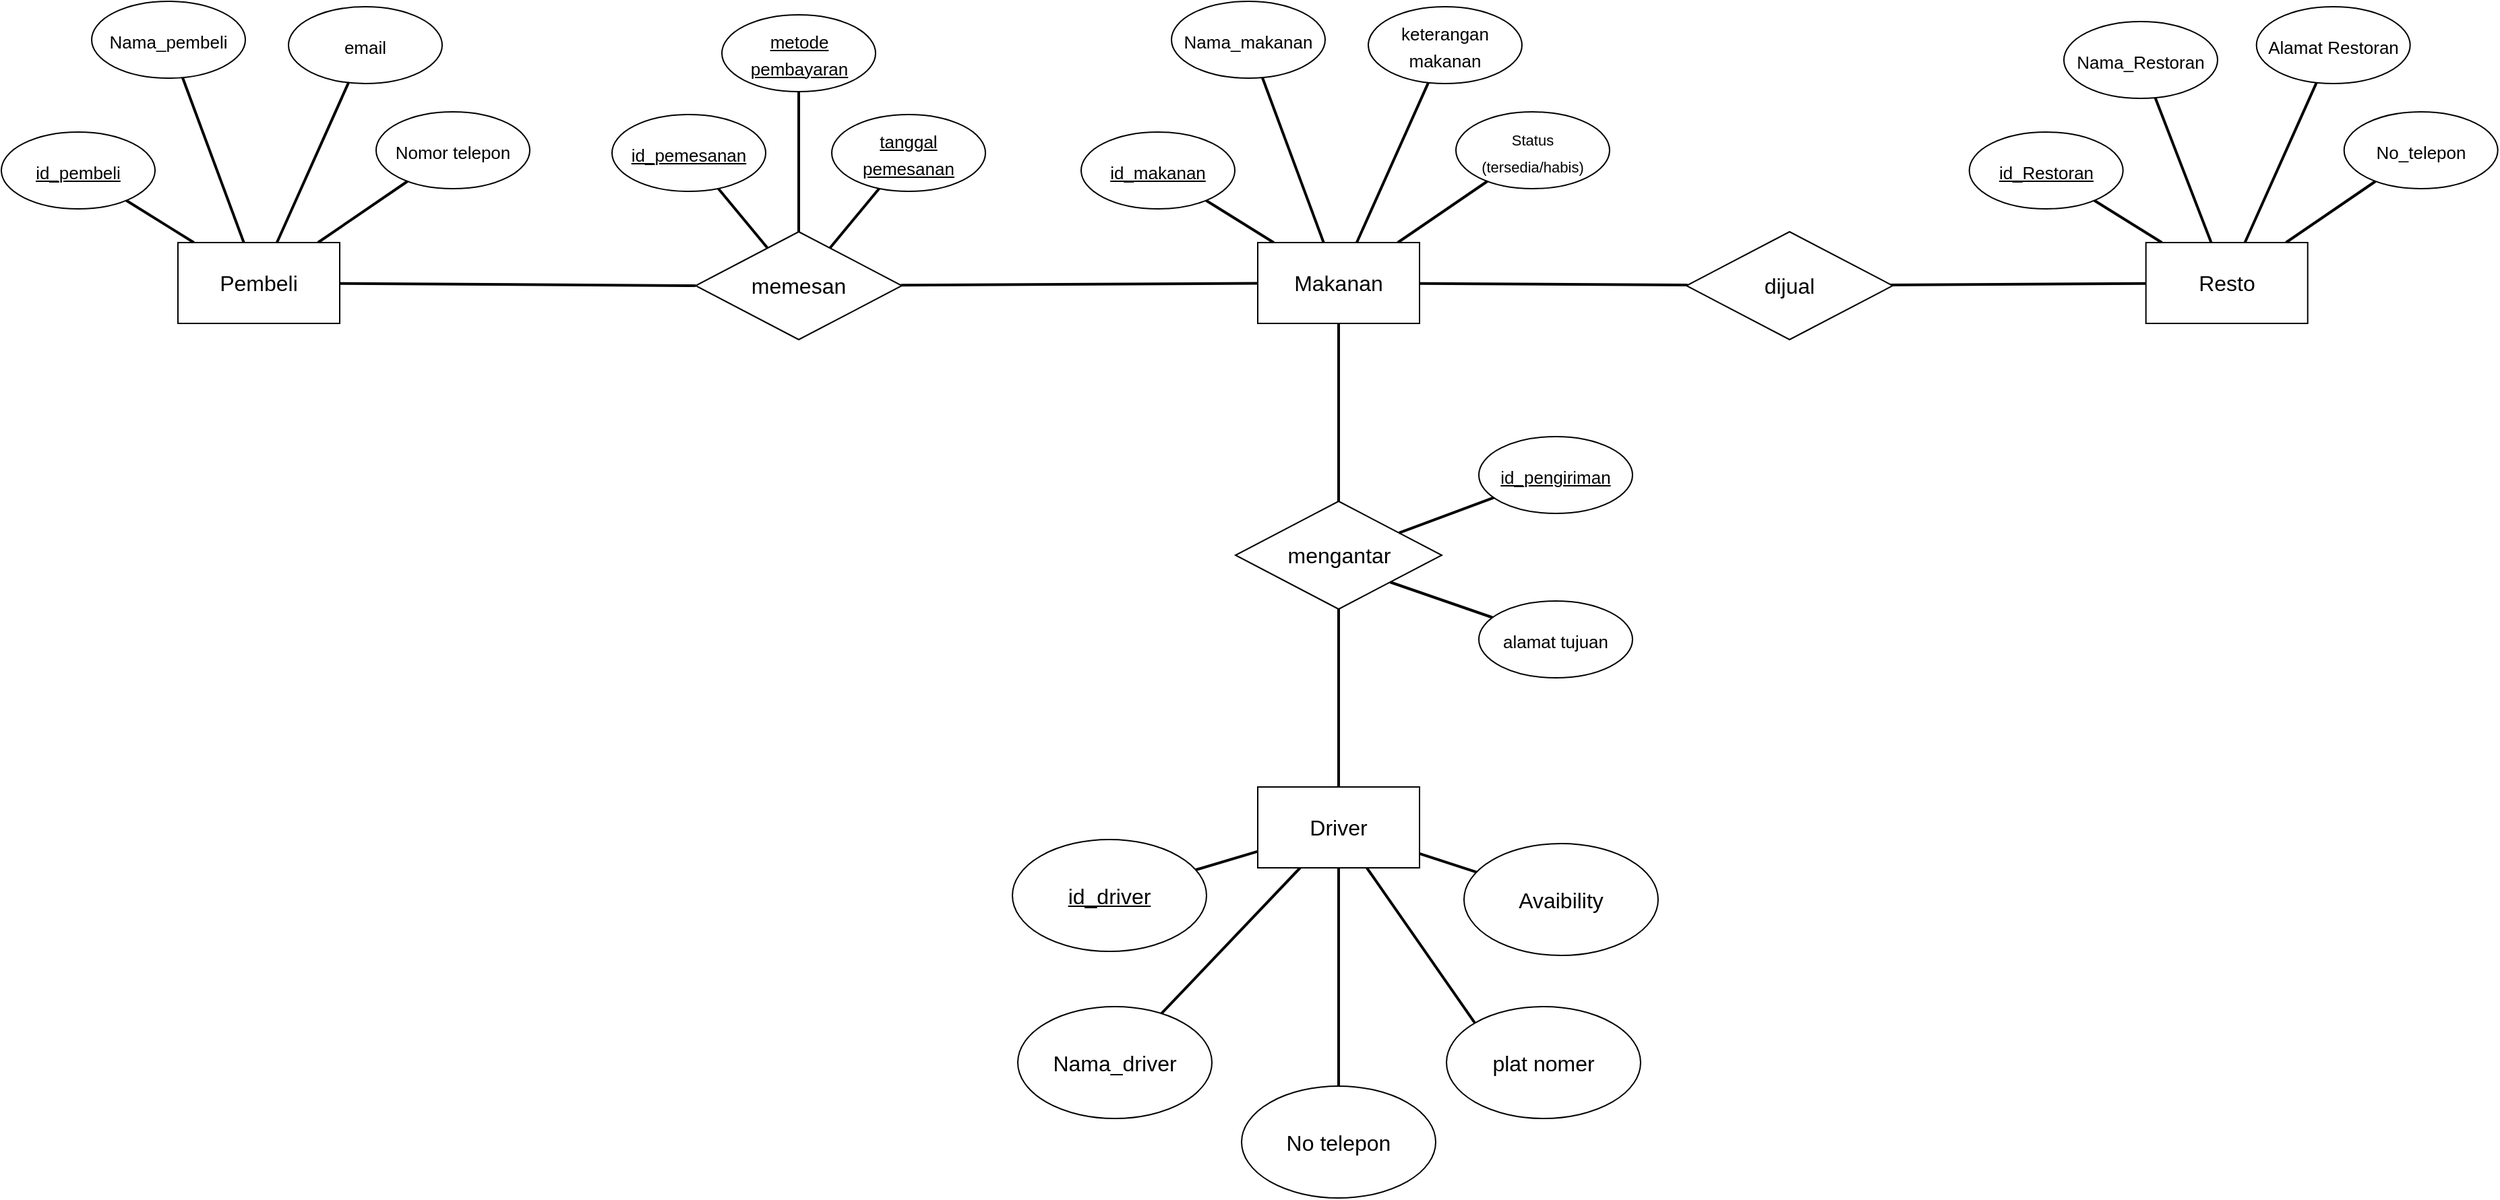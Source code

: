 <mxfile version="21.0.6" type="github">
  <diagram name="Page-1" id="kpE2Phg5UG2O1yojQXth">
    <mxGraphModel dx="2385" dy="1173" grid="0" gridSize="10" guides="1" tooltips="1" connect="1" arrows="1" fold="1" page="0" pageScale="1" pageWidth="850" pageHeight="1100" math="0" shadow="0">
      <root>
        <mxCell id="0" />
        <mxCell id="1" parent="0" />
        <mxCell id="WbsWjwDJcjXZ_kDhLRrN-7" style="edgeStyle=none;curved=1;rounded=0;orthogonalLoop=1;jettySize=auto;html=1;fontSize=12;endArrow=none;endFill=0;strokeWidth=2;" edge="1" parent="1" source="WbsWjwDJcjXZ_kDhLRrN-2" target="WbsWjwDJcjXZ_kDhLRrN-4">
          <mxGeometry relative="1" as="geometry" />
        </mxCell>
        <mxCell id="WbsWjwDJcjXZ_kDhLRrN-8" style="edgeStyle=none;curved=1;rounded=0;orthogonalLoop=1;jettySize=auto;html=1;fontSize=12;startSize=8;endSize=8;strokeWidth=2;endArrow=none;endFill=0;" edge="1" parent="1" source="WbsWjwDJcjXZ_kDhLRrN-2" target="WbsWjwDJcjXZ_kDhLRrN-3">
          <mxGeometry relative="1" as="geometry" />
        </mxCell>
        <mxCell id="WbsWjwDJcjXZ_kDhLRrN-9" style="edgeStyle=none;curved=1;rounded=0;orthogonalLoop=1;jettySize=auto;html=1;fontSize=12;startSize=8;endSize=8;endArrow=none;endFill=0;strokeWidth=2;" edge="1" parent="1" source="WbsWjwDJcjXZ_kDhLRrN-2" target="WbsWjwDJcjXZ_kDhLRrN-6">
          <mxGeometry relative="1" as="geometry" />
        </mxCell>
        <mxCell id="WbsWjwDJcjXZ_kDhLRrN-12" style="edgeStyle=none;curved=1;rounded=0;orthogonalLoop=1;jettySize=auto;html=1;fontSize=12;startSize=8;endSize=8;strokeWidth=2;endArrow=none;endFill=0;" edge="1" parent="1" source="WbsWjwDJcjXZ_kDhLRrN-2" target="WbsWjwDJcjXZ_kDhLRrN-5">
          <mxGeometry relative="1" as="geometry" />
        </mxCell>
        <mxCell id="WbsWjwDJcjXZ_kDhLRrN-54" style="edgeStyle=none;curved=1;rounded=0;orthogonalLoop=1;jettySize=auto;html=1;entryX=0;entryY=0.5;entryDx=0;entryDy=0;fontSize=12;startSize=8;endSize=8;endArrow=none;endFill=0;strokeWidth=2;" edge="1" parent="1" source="WbsWjwDJcjXZ_kDhLRrN-2" target="WbsWjwDJcjXZ_kDhLRrN-24">
          <mxGeometry relative="1" as="geometry" />
        </mxCell>
        <mxCell id="WbsWjwDJcjXZ_kDhLRrN-2" value="Pembeli" style="rounded=0;whiteSpace=wrap;html=1;fontSize=16;" vertex="1" parent="1">
          <mxGeometry x="46" y="259" width="120" height="60" as="geometry" />
        </mxCell>
        <mxCell id="WbsWjwDJcjXZ_kDhLRrN-3" value="&lt;font style=&quot;font-size: 13px;&quot;&gt;Nama_pembeli&lt;/font&gt;" style="ellipse;whiteSpace=wrap;html=1;fontSize=16;" vertex="1" parent="1">
          <mxGeometry x="-18" y="80" width="114" height="57" as="geometry" />
        </mxCell>
        <mxCell id="WbsWjwDJcjXZ_kDhLRrN-4" value="&lt;font style=&quot;font-size: 13px;&quot;&gt;&lt;u&gt;id_pembeli&lt;/u&gt;&lt;/font&gt;" style="ellipse;whiteSpace=wrap;html=1;fontSize=16;" vertex="1" parent="1">
          <mxGeometry x="-85" y="177" width="114" height="57" as="geometry" />
        </mxCell>
        <mxCell id="WbsWjwDJcjXZ_kDhLRrN-5" value="&lt;font style=&quot;font-size: 13px;&quot;&gt;Nomor telepon&lt;/font&gt;" style="ellipse;whiteSpace=wrap;html=1;fontSize=16;" vertex="1" parent="1">
          <mxGeometry x="193" y="162" width="114" height="57" as="geometry" />
        </mxCell>
        <mxCell id="WbsWjwDJcjXZ_kDhLRrN-6" value="&lt;font style=&quot;font-size: 13px;&quot;&gt;email&lt;/font&gt;" style="ellipse;whiteSpace=wrap;html=1;fontSize=16;" vertex="1" parent="1">
          <mxGeometry x="128" y="84" width="114" height="57" as="geometry" />
        </mxCell>
        <mxCell id="WbsWjwDJcjXZ_kDhLRrN-15" style="edgeStyle=none;curved=1;rounded=0;orthogonalLoop=1;jettySize=auto;html=1;fontSize=12;endArrow=none;endFill=0;strokeWidth=2;" edge="1" parent="1" source="WbsWjwDJcjXZ_kDhLRrN-19" target="WbsWjwDJcjXZ_kDhLRrN-21">
          <mxGeometry relative="1" as="geometry" />
        </mxCell>
        <mxCell id="WbsWjwDJcjXZ_kDhLRrN-16" style="edgeStyle=none;curved=1;rounded=0;orthogonalLoop=1;jettySize=auto;html=1;fontSize=12;startSize=8;endSize=8;strokeWidth=2;endArrow=none;endFill=0;" edge="1" parent="1" source="WbsWjwDJcjXZ_kDhLRrN-19" target="WbsWjwDJcjXZ_kDhLRrN-20">
          <mxGeometry relative="1" as="geometry" />
        </mxCell>
        <mxCell id="WbsWjwDJcjXZ_kDhLRrN-17" style="edgeStyle=none;curved=1;rounded=0;orthogonalLoop=1;jettySize=auto;html=1;fontSize=12;startSize=8;endSize=8;endArrow=none;endFill=0;strokeWidth=2;" edge="1" parent="1" source="WbsWjwDJcjXZ_kDhLRrN-19" target="WbsWjwDJcjXZ_kDhLRrN-23">
          <mxGeometry relative="1" as="geometry" />
        </mxCell>
        <mxCell id="WbsWjwDJcjXZ_kDhLRrN-18" style="edgeStyle=none;curved=1;rounded=0;orthogonalLoop=1;jettySize=auto;html=1;fontSize=12;startSize=8;endSize=8;strokeWidth=2;endArrow=none;endFill=0;" edge="1" parent="1" source="WbsWjwDJcjXZ_kDhLRrN-19" target="WbsWjwDJcjXZ_kDhLRrN-22">
          <mxGeometry relative="1" as="geometry" />
        </mxCell>
        <mxCell id="WbsWjwDJcjXZ_kDhLRrN-52" style="edgeStyle=none;curved=1;rounded=0;orthogonalLoop=1;jettySize=auto;html=1;fontSize=12;startSize=8;endSize=8;endArrow=none;endFill=0;strokeWidth=2;" edge="1" parent="1" source="WbsWjwDJcjXZ_kDhLRrN-19" target="WbsWjwDJcjXZ_kDhLRrN-48">
          <mxGeometry relative="1" as="geometry" />
        </mxCell>
        <mxCell id="WbsWjwDJcjXZ_kDhLRrN-69" style="edgeStyle=none;curved=1;rounded=0;orthogonalLoop=1;jettySize=auto;html=1;entryX=0.5;entryY=0;entryDx=0;entryDy=0;fontSize=12;startSize=8;endSize=8;strokeWidth=2;endArrow=none;endFill=0;" edge="1" parent="1" source="WbsWjwDJcjXZ_kDhLRrN-19" target="WbsWjwDJcjXZ_kDhLRrN-57">
          <mxGeometry relative="1" as="geometry" />
        </mxCell>
        <mxCell id="WbsWjwDJcjXZ_kDhLRrN-19" value="Makanan" style="rounded=0;whiteSpace=wrap;html=1;fontSize=16;" vertex="1" parent="1">
          <mxGeometry x="847" y="259" width="120" height="60" as="geometry" />
        </mxCell>
        <mxCell id="WbsWjwDJcjXZ_kDhLRrN-20" value="&lt;font style=&quot;font-size: 13px;&quot;&gt;Nama_makanan&lt;/font&gt;" style="ellipse;whiteSpace=wrap;html=1;fontSize=16;" vertex="1" parent="1">
          <mxGeometry x="783" y="80" width="114" height="57" as="geometry" />
        </mxCell>
        <mxCell id="WbsWjwDJcjXZ_kDhLRrN-21" value="&lt;font style=&quot;font-size: 13px;&quot;&gt;&lt;u&gt;id_makanan&lt;/u&gt;&lt;/font&gt;" style="ellipse;whiteSpace=wrap;html=1;fontSize=16;" vertex="1" parent="1">
          <mxGeometry x="716" y="177" width="114" height="57" as="geometry" />
        </mxCell>
        <mxCell id="WbsWjwDJcjXZ_kDhLRrN-22" value="&lt;font style=&quot;font-size: 11px;&quot;&gt;Status &lt;br&gt;(tersedia/habis)&lt;/font&gt;" style="ellipse;whiteSpace=wrap;html=1;fontSize=16;" vertex="1" parent="1">
          <mxGeometry x="994" y="162" width="114" height="57" as="geometry" />
        </mxCell>
        <mxCell id="WbsWjwDJcjXZ_kDhLRrN-23" value="&lt;font style=&quot;font-size: 13px;&quot;&gt;keterangan makanan&lt;/font&gt;" style="ellipse;whiteSpace=wrap;html=1;fontSize=16;" vertex="1" parent="1">
          <mxGeometry x="929" y="84" width="114" height="57" as="geometry" />
        </mxCell>
        <mxCell id="WbsWjwDJcjXZ_kDhLRrN-42" style="edgeStyle=none;curved=1;rounded=0;orthogonalLoop=1;jettySize=auto;html=1;fontSize=12;startSize=8;endSize=8;strokeWidth=2;endArrow=none;endFill=0;" edge="1" parent="1" source="WbsWjwDJcjXZ_kDhLRrN-24" target="WbsWjwDJcjXZ_kDhLRrN-25">
          <mxGeometry relative="1" as="geometry" />
        </mxCell>
        <mxCell id="WbsWjwDJcjXZ_kDhLRrN-43" style="edgeStyle=none;curved=1;rounded=0;orthogonalLoop=1;jettySize=auto;html=1;fontSize=12;startSize=8;endSize=8;strokeWidth=2;endArrow=none;endFill=0;" edge="1" parent="1" source="WbsWjwDJcjXZ_kDhLRrN-24" target="WbsWjwDJcjXZ_kDhLRrN-27">
          <mxGeometry relative="1" as="geometry" />
        </mxCell>
        <mxCell id="WbsWjwDJcjXZ_kDhLRrN-44" style="edgeStyle=none;curved=1;rounded=0;orthogonalLoop=1;jettySize=auto;html=1;fontSize=12;startSize=8;endSize=8;strokeWidth=2;endArrow=none;endFill=0;" edge="1" parent="1" source="WbsWjwDJcjXZ_kDhLRrN-24" target="WbsWjwDJcjXZ_kDhLRrN-26">
          <mxGeometry relative="1" as="geometry" />
        </mxCell>
        <mxCell id="WbsWjwDJcjXZ_kDhLRrN-55" style="edgeStyle=none;curved=1;rounded=0;orthogonalLoop=1;jettySize=auto;html=1;fontSize=12;startSize=8;endSize=8;endArrow=none;endFill=0;strokeWidth=2;" edge="1" parent="1" source="WbsWjwDJcjXZ_kDhLRrN-24" target="WbsWjwDJcjXZ_kDhLRrN-19">
          <mxGeometry relative="1" as="geometry" />
        </mxCell>
        <mxCell id="WbsWjwDJcjXZ_kDhLRrN-24" value="memesan" style="rhombus;whiteSpace=wrap;html=1;fontSize=16;" vertex="1" parent="1">
          <mxGeometry x="430" y="251" width="153" height="80" as="geometry" />
        </mxCell>
        <mxCell id="WbsWjwDJcjXZ_kDhLRrN-25" value="&lt;font style=&quot;font-size: 13px;&quot;&gt;&lt;u&gt;id_pemesanan&lt;/u&gt;&lt;/font&gt;" style="ellipse;whiteSpace=wrap;html=1;fontSize=16;" vertex="1" parent="1">
          <mxGeometry x="368" y="164" width="114" height="57" as="geometry" />
        </mxCell>
        <mxCell id="WbsWjwDJcjXZ_kDhLRrN-26" value="&lt;font style=&quot;font-size: 13px;&quot;&gt;&lt;u&gt;tanggal pemesanan&lt;/u&gt;&lt;/font&gt;" style="ellipse;whiteSpace=wrap;html=1;fontSize=16;" vertex="1" parent="1">
          <mxGeometry x="531" y="164" width="114" height="57" as="geometry" />
        </mxCell>
        <mxCell id="WbsWjwDJcjXZ_kDhLRrN-27" value="&lt;font style=&quot;font-size: 13px;&quot;&gt;&lt;u&gt;metode pembayaran&lt;/u&gt;&lt;/font&gt;" style="ellipse;whiteSpace=wrap;html=1;fontSize=16;" vertex="1" parent="1">
          <mxGeometry x="449.5" y="90" width="114" height="57" as="geometry" />
        </mxCell>
        <mxCell id="WbsWjwDJcjXZ_kDhLRrN-29" style="edgeStyle=none;curved=1;rounded=0;orthogonalLoop=1;jettySize=auto;html=1;fontSize=12;endArrow=none;endFill=0;strokeWidth=2;" edge="1" parent="1" source="WbsWjwDJcjXZ_kDhLRrN-33" target="WbsWjwDJcjXZ_kDhLRrN-35">
          <mxGeometry relative="1" as="geometry" />
        </mxCell>
        <mxCell id="WbsWjwDJcjXZ_kDhLRrN-30" style="edgeStyle=none;curved=1;rounded=0;orthogonalLoop=1;jettySize=auto;html=1;fontSize=12;startSize=8;endSize=8;strokeWidth=2;endArrow=none;endFill=0;" edge="1" parent="1" source="WbsWjwDJcjXZ_kDhLRrN-33" target="WbsWjwDJcjXZ_kDhLRrN-34">
          <mxGeometry relative="1" as="geometry" />
        </mxCell>
        <mxCell id="WbsWjwDJcjXZ_kDhLRrN-31" style="edgeStyle=none;curved=1;rounded=0;orthogonalLoop=1;jettySize=auto;html=1;fontSize=12;startSize=8;endSize=8;endArrow=none;endFill=0;strokeWidth=2;" edge="1" parent="1" source="WbsWjwDJcjXZ_kDhLRrN-33" target="WbsWjwDJcjXZ_kDhLRrN-37">
          <mxGeometry relative="1" as="geometry" />
        </mxCell>
        <mxCell id="WbsWjwDJcjXZ_kDhLRrN-32" style="edgeStyle=none;curved=1;rounded=0;orthogonalLoop=1;jettySize=auto;html=1;fontSize=12;startSize=8;endSize=8;strokeWidth=2;endArrow=none;endFill=0;" edge="1" parent="1" source="WbsWjwDJcjXZ_kDhLRrN-33" target="WbsWjwDJcjXZ_kDhLRrN-36">
          <mxGeometry relative="1" as="geometry" />
        </mxCell>
        <mxCell id="WbsWjwDJcjXZ_kDhLRrN-33" value="Resto" style="rounded=0;whiteSpace=wrap;html=1;fontSize=16;" vertex="1" parent="1">
          <mxGeometry x="1505.85" y="259" width="120" height="60" as="geometry" />
        </mxCell>
        <mxCell id="WbsWjwDJcjXZ_kDhLRrN-34" value="&lt;font style=&quot;font-size: 13px;&quot;&gt;Nama_Restoran&lt;/font&gt;" style="ellipse;whiteSpace=wrap;html=1;fontSize=16;" vertex="1" parent="1">
          <mxGeometry x="1445" y="95" width="114" height="57" as="geometry" />
        </mxCell>
        <mxCell id="WbsWjwDJcjXZ_kDhLRrN-35" value="&lt;font style=&quot;font-size: 13px;&quot;&gt;&lt;u&gt;id_Restoran&lt;/u&gt;&lt;/font&gt;" style="ellipse;whiteSpace=wrap;html=1;fontSize=16;" vertex="1" parent="1">
          <mxGeometry x="1374.85" y="177" width="114" height="57" as="geometry" />
        </mxCell>
        <mxCell id="WbsWjwDJcjXZ_kDhLRrN-36" value="&lt;font style=&quot;font-size: 13px;&quot;&gt;No_telepon&lt;/font&gt;" style="ellipse;whiteSpace=wrap;html=1;fontSize=16;" vertex="1" parent="1">
          <mxGeometry x="1652.85" y="162" width="114" height="57" as="geometry" />
        </mxCell>
        <mxCell id="WbsWjwDJcjXZ_kDhLRrN-37" value="&lt;font style=&quot;font-size: 13px;&quot;&gt;Alamat Restoran&lt;/font&gt;" style="ellipse;whiteSpace=wrap;html=1;fontSize=16;" vertex="1" parent="1">
          <mxGeometry x="1587.85" y="84" width="114" height="57" as="geometry" />
        </mxCell>
        <mxCell id="WbsWjwDJcjXZ_kDhLRrN-53" style="edgeStyle=none;curved=1;rounded=0;orthogonalLoop=1;jettySize=auto;html=1;fontSize=12;startSize=8;endSize=8;endArrow=none;endFill=0;strokeWidth=2;" edge="1" parent="1" target="WbsWjwDJcjXZ_kDhLRrN-33">
          <mxGeometry relative="1" as="geometry">
            <mxPoint x="1301.0" y="290.556" as="sourcePoint" />
          </mxGeometry>
        </mxCell>
        <mxCell id="WbsWjwDJcjXZ_kDhLRrN-48" value="dijual" style="rhombus;whiteSpace=wrap;html=1;fontSize=16;" vertex="1" parent="1">
          <mxGeometry x="1165" y="251" width="153" height="80" as="geometry" />
        </mxCell>
        <mxCell id="WbsWjwDJcjXZ_kDhLRrN-63" style="edgeStyle=none;curved=1;rounded=0;orthogonalLoop=1;jettySize=auto;html=1;fontSize=12;startSize=8;endSize=8;strokeWidth=2;endArrow=none;endFill=0;" edge="1" parent="1" source="WbsWjwDJcjXZ_kDhLRrN-56" target="WbsWjwDJcjXZ_kDhLRrN-58">
          <mxGeometry relative="1" as="geometry" />
        </mxCell>
        <mxCell id="WbsWjwDJcjXZ_kDhLRrN-64" style="edgeStyle=none;curved=1;rounded=0;orthogonalLoop=1;jettySize=auto;html=1;fontSize=12;startSize=8;endSize=8;strokeWidth=2;endArrow=none;endFill=0;" edge="1" parent="1" source="WbsWjwDJcjXZ_kDhLRrN-56" target="WbsWjwDJcjXZ_kDhLRrN-59">
          <mxGeometry relative="1" as="geometry" />
        </mxCell>
        <mxCell id="WbsWjwDJcjXZ_kDhLRrN-65" style="edgeStyle=none;curved=1;rounded=0;orthogonalLoop=1;jettySize=auto;html=1;entryX=0.5;entryY=0;entryDx=0;entryDy=0;fontSize=12;startSize=8;endSize=8;strokeWidth=2;endArrow=none;endFill=0;" edge="1" parent="1" source="WbsWjwDJcjXZ_kDhLRrN-56" target="WbsWjwDJcjXZ_kDhLRrN-60">
          <mxGeometry relative="1" as="geometry" />
        </mxCell>
        <mxCell id="WbsWjwDJcjXZ_kDhLRrN-66" style="edgeStyle=none;curved=1;rounded=0;orthogonalLoop=1;jettySize=auto;html=1;entryX=0;entryY=0;entryDx=0;entryDy=0;fontSize=12;startSize=8;endSize=8;strokeWidth=2;endArrow=none;endFill=0;" edge="1" parent="1" source="WbsWjwDJcjXZ_kDhLRrN-56" target="WbsWjwDJcjXZ_kDhLRrN-61">
          <mxGeometry relative="1" as="geometry" />
        </mxCell>
        <mxCell id="WbsWjwDJcjXZ_kDhLRrN-67" style="edgeStyle=none;curved=1;rounded=0;orthogonalLoop=1;jettySize=auto;html=1;fontSize=12;startSize=8;endSize=8;strokeWidth=2;endArrow=none;endFill=0;" edge="1" parent="1" source="WbsWjwDJcjXZ_kDhLRrN-56" target="WbsWjwDJcjXZ_kDhLRrN-62">
          <mxGeometry relative="1" as="geometry" />
        </mxCell>
        <mxCell id="WbsWjwDJcjXZ_kDhLRrN-56" value="Driver" style="rounded=0;whiteSpace=wrap;html=1;fontSize=16;" vertex="1" parent="1">
          <mxGeometry x="847" y="663" width="120" height="60" as="geometry" />
        </mxCell>
        <mxCell id="WbsWjwDJcjXZ_kDhLRrN-70" style="edgeStyle=none;curved=1;rounded=0;orthogonalLoop=1;jettySize=auto;html=1;fontSize=12;startSize=8;endSize=8;strokeWidth=2;endArrow=none;endFill=0;" edge="1" parent="1" source="WbsWjwDJcjXZ_kDhLRrN-57" target="WbsWjwDJcjXZ_kDhLRrN-56">
          <mxGeometry relative="1" as="geometry" />
        </mxCell>
        <mxCell id="WbsWjwDJcjXZ_kDhLRrN-57" value="mengantar" style="rhombus;whiteSpace=wrap;html=1;fontSize=16;" vertex="1" parent="1">
          <mxGeometry x="830.5" y="451" width="153" height="80" as="geometry" />
        </mxCell>
        <mxCell id="WbsWjwDJcjXZ_kDhLRrN-58" value="&lt;u&gt;id_driver&lt;/u&gt;" style="ellipse;whiteSpace=wrap;html=1;fontSize=16;" vertex="1" parent="1">
          <mxGeometry x="665" y="702" width="144" height="83" as="geometry" />
        </mxCell>
        <mxCell id="WbsWjwDJcjXZ_kDhLRrN-59" value="Nama_driver" style="ellipse;whiteSpace=wrap;html=1;fontSize=16;" vertex="1" parent="1">
          <mxGeometry x="669" y="826" width="144" height="83" as="geometry" />
        </mxCell>
        <mxCell id="WbsWjwDJcjXZ_kDhLRrN-60" value="No telepon" style="ellipse;whiteSpace=wrap;html=1;fontSize=16;" vertex="1" parent="1">
          <mxGeometry x="835" y="885" width="144" height="83" as="geometry" />
        </mxCell>
        <mxCell id="WbsWjwDJcjXZ_kDhLRrN-61" value="plat nomer" style="ellipse;whiteSpace=wrap;html=1;fontSize=16;" vertex="1" parent="1">
          <mxGeometry x="987" y="826" width="144" height="83" as="geometry" />
        </mxCell>
        <mxCell id="WbsWjwDJcjXZ_kDhLRrN-62" value="Avaibility" style="ellipse;whiteSpace=wrap;html=1;fontSize=16;" vertex="1" parent="1">
          <mxGeometry x="1000" y="705" width="144" height="83" as="geometry" />
        </mxCell>
        <mxCell id="WbsWjwDJcjXZ_kDhLRrN-75" style="edgeStyle=none;curved=1;rounded=0;orthogonalLoop=1;jettySize=auto;html=1;fontSize=12;startSize=8;endSize=8;strokeWidth=2;endArrow=none;endFill=0;" edge="1" parent="1" source="WbsWjwDJcjXZ_kDhLRrN-72" target="WbsWjwDJcjXZ_kDhLRrN-57">
          <mxGeometry relative="1" as="geometry" />
        </mxCell>
        <mxCell id="WbsWjwDJcjXZ_kDhLRrN-72" value="&lt;font style=&quot;font-size: 13px;&quot;&gt;&lt;u&gt;id_pengiriman&lt;/u&gt;&lt;/font&gt;" style="ellipse;whiteSpace=wrap;html=1;fontSize=16;" vertex="1" parent="1">
          <mxGeometry x="1011" y="403" width="114" height="57" as="geometry" />
        </mxCell>
        <mxCell id="WbsWjwDJcjXZ_kDhLRrN-76" style="edgeStyle=none;curved=1;rounded=0;orthogonalLoop=1;jettySize=auto;html=1;entryX=1;entryY=1;entryDx=0;entryDy=0;fontSize=12;startSize=8;endSize=8;strokeWidth=2;endArrow=none;endFill=0;" edge="1" parent="1" source="WbsWjwDJcjXZ_kDhLRrN-73" target="WbsWjwDJcjXZ_kDhLRrN-57">
          <mxGeometry relative="1" as="geometry" />
        </mxCell>
        <mxCell id="WbsWjwDJcjXZ_kDhLRrN-73" value="&lt;font style=&quot;font-size: 13px;&quot;&gt;alamat tujuan&lt;/font&gt;" style="ellipse;whiteSpace=wrap;html=1;fontSize=16;" vertex="1" parent="1">
          <mxGeometry x="1011" y="525" width="114" height="57" as="geometry" />
        </mxCell>
      </root>
    </mxGraphModel>
  </diagram>
</mxfile>
